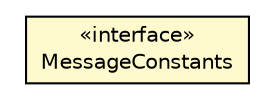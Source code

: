 #!/usr/local/bin/dot
#
# Class diagram 
# Generated by UMLGraph version R5_6-24-gf6e263 (http://www.umlgraph.org/)
#

digraph G {
	edge [fontname="Helvetica",fontsize=10,labelfontname="Helvetica",labelfontsize=10];
	node [fontname="Helvetica",fontsize=10,shape=plaintext];
	nodesep=0.25;
	ranksep=0.5;
	// org.universAAL.ui.dm.userInteraction.MessageConstants
	c5447731 [label=<<table title="org.universAAL.ui.dm.userInteraction.MessageConstants" border="0" cellborder="1" cellspacing="0" cellpadding="2" port="p" bgcolor="lemonChiffon" href="./MessageConstants.html">
		<tr><td><table border="0" cellspacing="0" cellpadding="1">
<tr><td align="center" balign="center"> &#171;interface&#187; </td></tr>
<tr><td align="center" balign="center"> MessageConstants </td></tr>
		</table></td></tr>
		</table>>, URL="./MessageConstants.html", fontname="Helvetica", fontcolor="black", fontsize=10.0];
}

